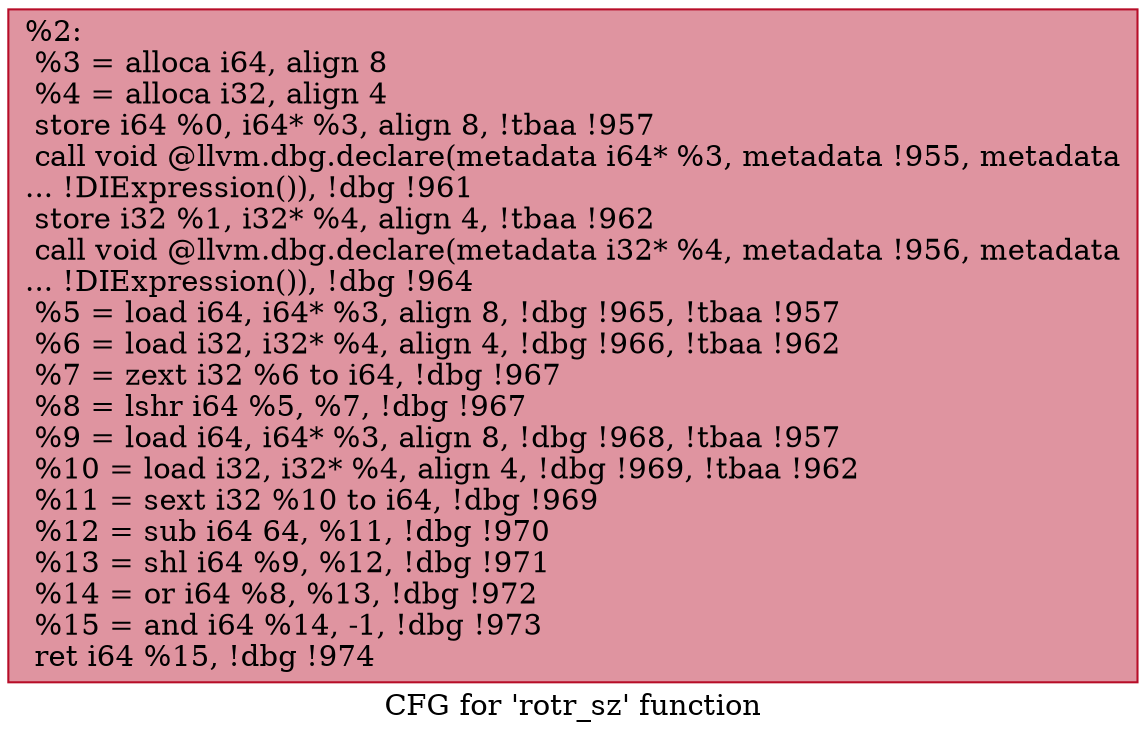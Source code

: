 digraph "CFG for 'rotr_sz' function" {
	label="CFG for 'rotr_sz' function";

	Node0x22d1310 [shape=record,color="#b70d28ff", style=filled, fillcolor="#b70d2870",label="{%2:\l  %3 = alloca i64, align 8\l  %4 = alloca i32, align 4\l  store i64 %0, i64* %3, align 8, !tbaa !957\l  call void @llvm.dbg.declare(metadata i64* %3, metadata !955, metadata\l... !DIExpression()), !dbg !961\l  store i32 %1, i32* %4, align 4, !tbaa !962\l  call void @llvm.dbg.declare(metadata i32* %4, metadata !956, metadata\l... !DIExpression()), !dbg !964\l  %5 = load i64, i64* %3, align 8, !dbg !965, !tbaa !957\l  %6 = load i32, i32* %4, align 4, !dbg !966, !tbaa !962\l  %7 = zext i32 %6 to i64, !dbg !967\l  %8 = lshr i64 %5, %7, !dbg !967\l  %9 = load i64, i64* %3, align 8, !dbg !968, !tbaa !957\l  %10 = load i32, i32* %4, align 4, !dbg !969, !tbaa !962\l  %11 = sext i32 %10 to i64, !dbg !969\l  %12 = sub i64 64, %11, !dbg !970\l  %13 = shl i64 %9, %12, !dbg !971\l  %14 = or i64 %8, %13, !dbg !972\l  %15 = and i64 %14, -1, !dbg !973\l  ret i64 %15, !dbg !974\l}"];
}
